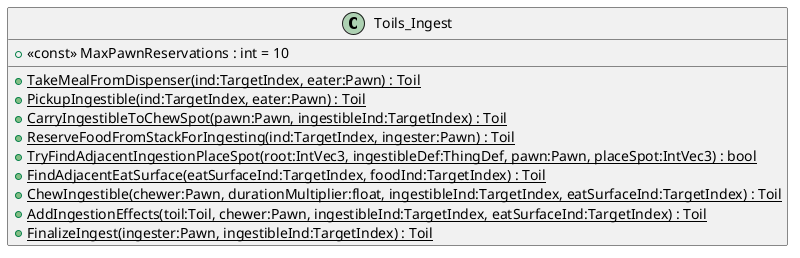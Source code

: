 @startuml
class Toils_Ingest {
    + <<const>> MaxPawnReservations : int = 10
    + {static} TakeMealFromDispenser(ind:TargetIndex, eater:Pawn) : Toil
    + {static} PickupIngestible(ind:TargetIndex, eater:Pawn) : Toil
    + {static} CarryIngestibleToChewSpot(pawn:Pawn, ingestibleInd:TargetIndex) : Toil
    + {static} ReserveFoodFromStackForIngesting(ind:TargetIndex, ingester:Pawn) : Toil
    + {static} TryFindAdjacentIngestionPlaceSpot(root:IntVec3, ingestibleDef:ThingDef, pawn:Pawn, placeSpot:IntVec3) : bool
    + {static} FindAdjacentEatSurface(eatSurfaceInd:TargetIndex, foodInd:TargetIndex) : Toil
    + {static} ChewIngestible(chewer:Pawn, durationMultiplier:float, ingestibleInd:TargetIndex, eatSurfaceInd:TargetIndex) : Toil
    + {static} AddIngestionEffects(toil:Toil, chewer:Pawn, ingestibleInd:TargetIndex, eatSurfaceInd:TargetIndex) : Toil
    + {static} FinalizeIngest(ingester:Pawn, ingestibleInd:TargetIndex) : Toil
}
@enduml
